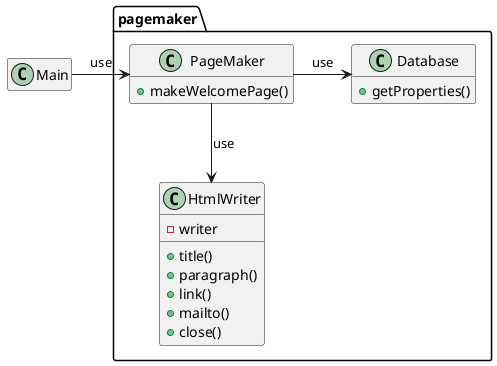 @startuml

skinparam shadowing false
hide empty fields
hide empty methods

package pagemaker {
    class Database {
        + getProperties()
    }
    class HtmlWriter {
        - writer
        + title()
        + paragraph()
        + link()
        + mailto()
        + close()
    }
    class PageMaker {
        + makeWelcomePage()
    }
}

class Main

Main -> PageMaker: use
PageMaker -> Database: use
PageMaker --> HtmlWriter: use

@enduml